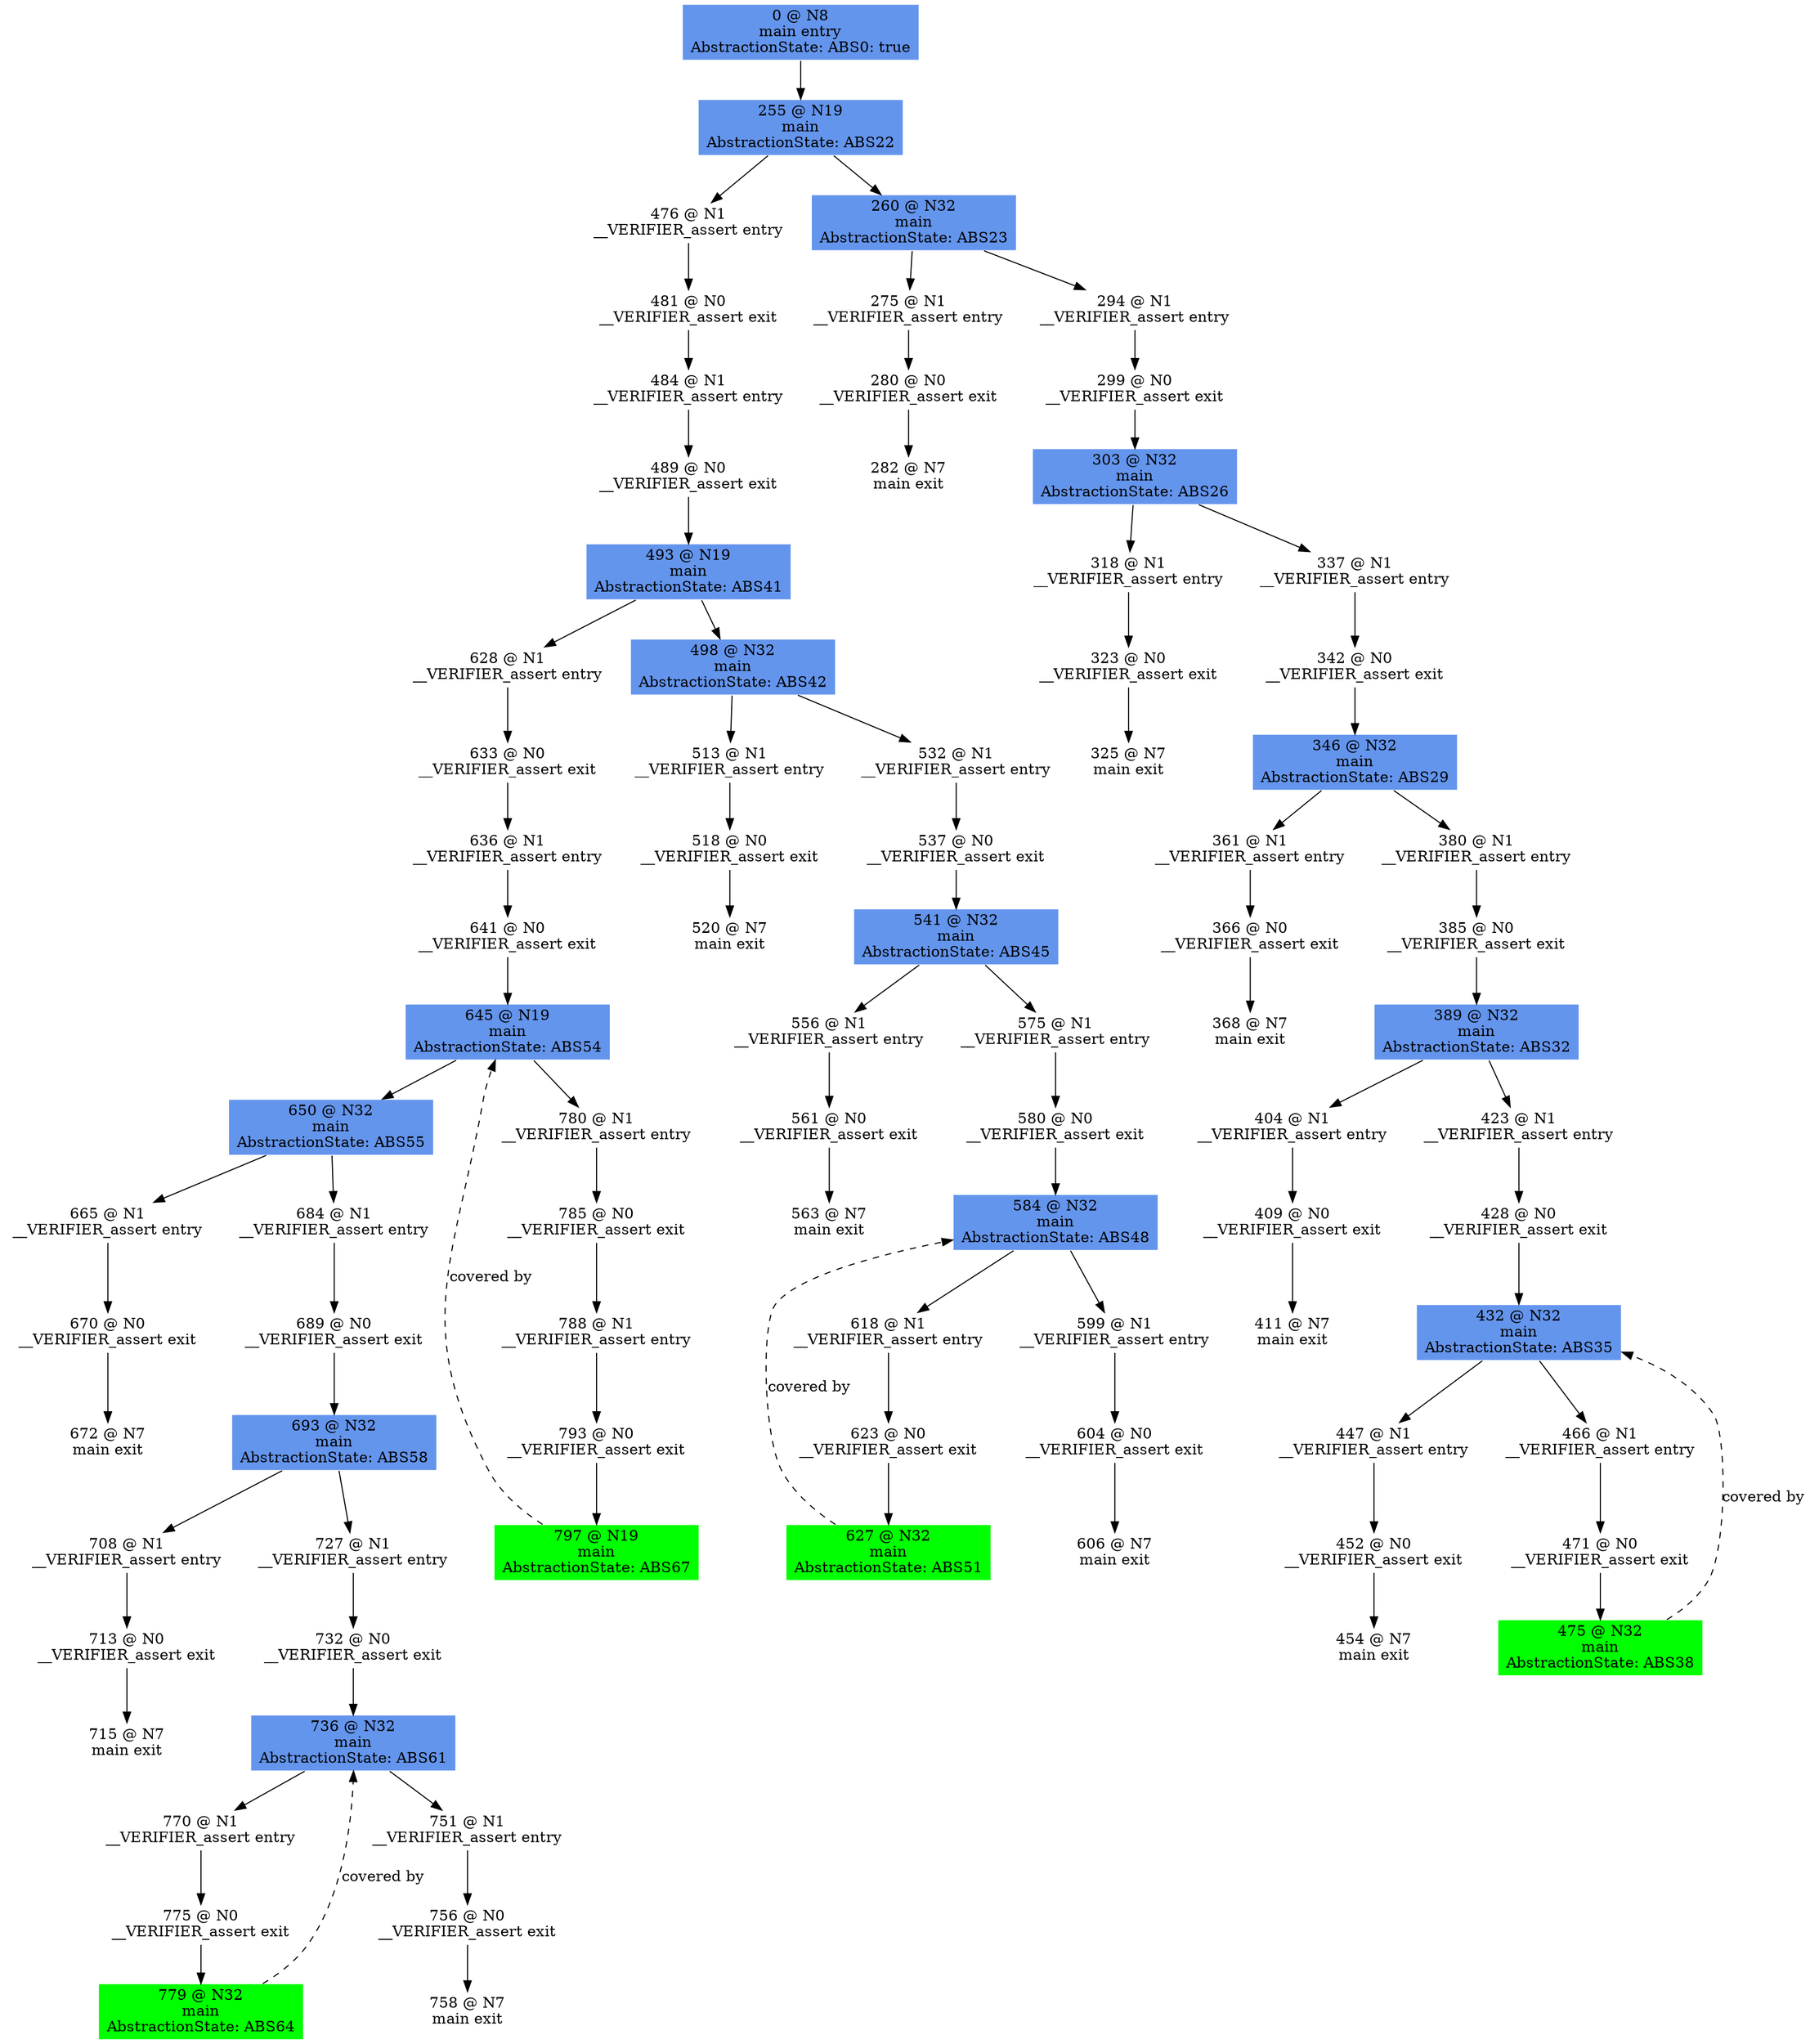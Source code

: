digraph ARG {
node [style="filled" shape="box" color="white"]
0 [fillcolor="cornflowerblue" label="0 @ N8\nmain entry\nAbstractionState: ABS0: true\n" id="0"]
255 [fillcolor="cornflowerblue" label="255 @ N19\nmain\nAbstractionState: ABS22\n" id="255"]
476 [label="476 @ N1\n__VERIFIER_assert entry\n" id="476"]
481 [label="481 @ N0\n__VERIFIER_assert exit\n" id="481"]
484 [label="484 @ N1\n__VERIFIER_assert entry\n" id="484"]
489 [label="489 @ N0\n__VERIFIER_assert exit\n" id="489"]
493 [fillcolor="cornflowerblue" label="493 @ N19\nmain\nAbstractionState: ABS41\n" id="493"]
628 [label="628 @ N1\n__VERIFIER_assert entry\n" id="628"]
633 [label="633 @ N0\n__VERIFIER_assert exit\n" id="633"]
636 [label="636 @ N1\n__VERIFIER_assert entry\n" id="636"]
641 [label="641 @ N0\n__VERIFIER_assert exit\n" id="641"]
645 [fillcolor="cornflowerblue" label="645 @ N19\nmain\nAbstractionState: ABS54\n" id="645"]
780 [label="780 @ N1\n__VERIFIER_assert entry\n" id="780"]
785 [label="785 @ N0\n__VERIFIER_assert exit\n" id="785"]
788 [label="788 @ N1\n__VERIFIER_assert entry\n" id="788"]
793 [label="793 @ N0\n__VERIFIER_assert exit\n" id="793"]
797 [fillcolor="green" label="797 @ N19\nmain\nAbstractionState: ABS67\n" id="797"]
650 [fillcolor="cornflowerblue" label="650 @ N32\nmain\nAbstractionState: ABS55\n" id="650"]
684 [label="684 @ N1\n__VERIFIER_assert entry\n" id="684"]
689 [label="689 @ N0\n__VERIFIER_assert exit\n" id="689"]
693 [fillcolor="cornflowerblue" label="693 @ N32\nmain\nAbstractionState: ABS58\n" id="693"]
727 [label="727 @ N1\n__VERIFIER_assert entry\n" id="727"]
732 [label="732 @ N0\n__VERIFIER_assert exit\n" id="732"]
736 [fillcolor="cornflowerblue" label="736 @ N32\nmain\nAbstractionState: ABS61\n" id="736"]
770 [label="770 @ N1\n__VERIFIER_assert entry\n" id="770"]
775 [label="775 @ N0\n__VERIFIER_assert exit\n" id="775"]
779 [fillcolor="green" label="779 @ N32\nmain\nAbstractionState: ABS64\n" id="779"]
751 [label="751 @ N1\n__VERIFIER_assert entry\n" id="751"]
756 [label="756 @ N0\n__VERIFIER_assert exit\n" id="756"]
758 [label="758 @ N7\nmain exit\n" id="758"]
708 [label="708 @ N1\n__VERIFIER_assert entry\n" id="708"]
713 [label="713 @ N0\n__VERIFIER_assert exit\n" id="713"]
715 [label="715 @ N7\nmain exit\n" id="715"]
665 [label="665 @ N1\n__VERIFIER_assert entry\n" id="665"]
670 [label="670 @ N0\n__VERIFIER_assert exit\n" id="670"]
672 [label="672 @ N7\nmain exit\n" id="672"]
498 [fillcolor="cornflowerblue" label="498 @ N32\nmain\nAbstractionState: ABS42\n" id="498"]
532 [label="532 @ N1\n__VERIFIER_assert entry\n" id="532"]
537 [label="537 @ N0\n__VERIFIER_assert exit\n" id="537"]
541 [fillcolor="cornflowerblue" label="541 @ N32\nmain\nAbstractionState: ABS45\n" id="541"]
575 [label="575 @ N1\n__VERIFIER_assert entry\n" id="575"]
580 [label="580 @ N0\n__VERIFIER_assert exit\n" id="580"]
584 [fillcolor="cornflowerblue" label="584 @ N32\nmain\nAbstractionState: ABS48\n" id="584"]
618 [label="618 @ N1\n__VERIFIER_assert entry\n" id="618"]
623 [label="623 @ N0\n__VERIFIER_assert exit\n" id="623"]
627 [fillcolor="green" label="627 @ N32\nmain\nAbstractionState: ABS51\n" id="627"]
599 [label="599 @ N1\n__VERIFIER_assert entry\n" id="599"]
604 [label="604 @ N0\n__VERIFIER_assert exit\n" id="604"]
606 [label="606 @ N7\nmain exit\n" id="606"]
556 [label="556 @ N1\n__VERIFIER_assert entry\n" id="556"]
561 [label="561 @ N0\n__VERIFIER_assert exit\n" id="561"]
563 [label="563 @ N7\nmain exit\n" id="563"]
513 [label="513 @ N1\n__VERIFIER_assert entry\n" id="513"]
518 [label="518 @ N0\n__VERIFIER_assert exit\n" id="518"]
520 [label="520 @ N7\nmain exit\n" id="520"]
260 [fillcolor="cornflowerblue" label="260 @ N32\nmain\nAbstractionState: ABS23\n" id="260"]
294 [label="294 @ N1\n__VERIFIER_assert entry\n" id="294"]
299 [label="299 @ N0\n__VERIFIER_assert exit\n" id="299"]
303 [fillcolor="cornflowerblue" label="303 @ N32\nmain\nAbstractionState: ABS26\n" id="303"]
337 [label="337 @ N1\n__VERIFIER_assert entry\n" id="337"]
342 [label="342 @ N0\n__VERIFIER_assert exit\n" id="342"]
346 [fillcolor="cornflowerblue" label="346 @ N32\nmain\nAbstractionState: ABS29\n" id="346"]
380 [label="380 @ N1\n__VERIFIER_assert entry\n" id="380"]
385 [label="385 @ N0\n__VERIFIER_assert exit\n" id="385"]
389 [fillcolor="cornflowerblue" label="389 @ N32\nmain\nAbstractionState: ABS32\n" id="389"]
423 [label="423 @ N1\n__VERIFIER_assert entry\n" id="423"]
428 [label="428 @ N0\n__VERIFIER_assert exit\n" id="428"]
432 [fillcolor="cornflowerblue" label="432 @ N32\nmain\nAbstractionState: ABS35\n" id="432"]
466 [label="466 @ N1\n__VERIFIER_assert entry\n" id="466"]
471 [label="471 @ N0\n__VERIFIER_assert exit\n" id="471"]
475 [fillcolor="green" label="475 @ N32\nmain\nAbstractionState: ABS38\n" id="475"]
447 [label="447 @ N1\n__VERIFIER_assert entry\n" id="447"]
452 [label="452 @ N0\n__VERIFIER_assert exit\n" id="452"]
454 [label="454 @ N7\nmain exit\n" id="454"]
404 [label="404 @ N1\n__VERIFIER_assert entry\n" id="404"]
409 [label="409 @ N0\n__VERIFIER_assert exit\n" id="409"]
411 [label="411 @ N7\nmain exit\n" id="411"]
361 [label="361 @ N1\n__VERIFIER_assert entry\n" id="361"]
366 [label="366 @ N0\n__VERIFIER_assert exit\n" id="366"]
368 [label="368 @ N7\nmain exit\n" id="368"]
318 [label="318 @ N1\n__VERIFIER_assert entry\n" id="318"]
323 [label="323 @ N0\n__VERIFIER_assert exit\n" id="323"]
325 [label="325 @ N7\nmain exit\n" id="325"]
275 [label="275 @ N1\n__VERIFIER_assert entry\n" id="275"]
280 [label="280 @ N0\n__VERIFIER_assert exit\n" id="280"]
282 [label="282 @ N7\nmain exit\n" id="282"]
0 -> 255 []
255 -> 260 []
255 -> 476 []
476 -> 481 []
481 -> 484 []
484 -> 489 []
489 -> 493 []
493 -> 498 []
493 -> 628 []
628 -> 633 []
633 -> 636 []
636 -> 641 []
641 -> 645 []
797 -> 645 [style="dashed" weight="0" label="covered by"]
645 -> 650 []
645 -> 780 []
780 -> 785 []
785 -> 788 []
788 -> 793 []
793 -> 797 []
650 -> 665 []
650 -> 684 []
684 -> 689 []
689 -> 693 []
693 -> 708 []
693 -> 727 []
727 -> 732 []
732 -> 736 []
779 -> 736 [style="dashed" weight="0" label="covered by"]
736 -> 751 []
736 -> 770 []
770 -> 775 []
775 -> 779 []
751 -> 756 []
756 -> 758 []
708 -> 713 []
713 -> 715 []
665 -> 670 []
670 -> 672 []
498 -> 513 []
498 -> 532 []
532 -> 537 []
537 -> 541 []
541 -> 556 []
541 -> 575 []
575 -> 580 []
580 -> 584 []
627 -> 584 [style="dashed" weight="0" label="covered by"]
584 -> 599 []
584 -> 618 []
618 -> 623 []
623 -> 627 []
599 -> 604 []
604 -> 606 []
556 -> 561 []
561 -> 563 []
513 -> 518 []
518 -> 520 []
260 -> 275 []
260 -> 294 []
294 -> 299 []
299 -> 303 []
303 -> 318 []
303 -> 337 []
337 -> 342 []
342 -> 346 []
346 -> 361 []
346 -> 380 []
380 -> 385 []
385 -> 389 []
389 -> 404 []
389 -> 423 []
423 -> 428 []
428 -> 432 []
475 -> 432 [style="dashed" weight="0" label="covered by"]
432 -> 447 []
432 -> 466 []
466 -> 471 []
471 -> 475 []
447 -> 452 []
452 -> 454 []
404 -> 409 []
409 -> 411 []
361 -> 366 []
366 -> 368 []
318 -> 323 []
323 -> 325 []
275 -> 280 []
280 -> 282 []
}
